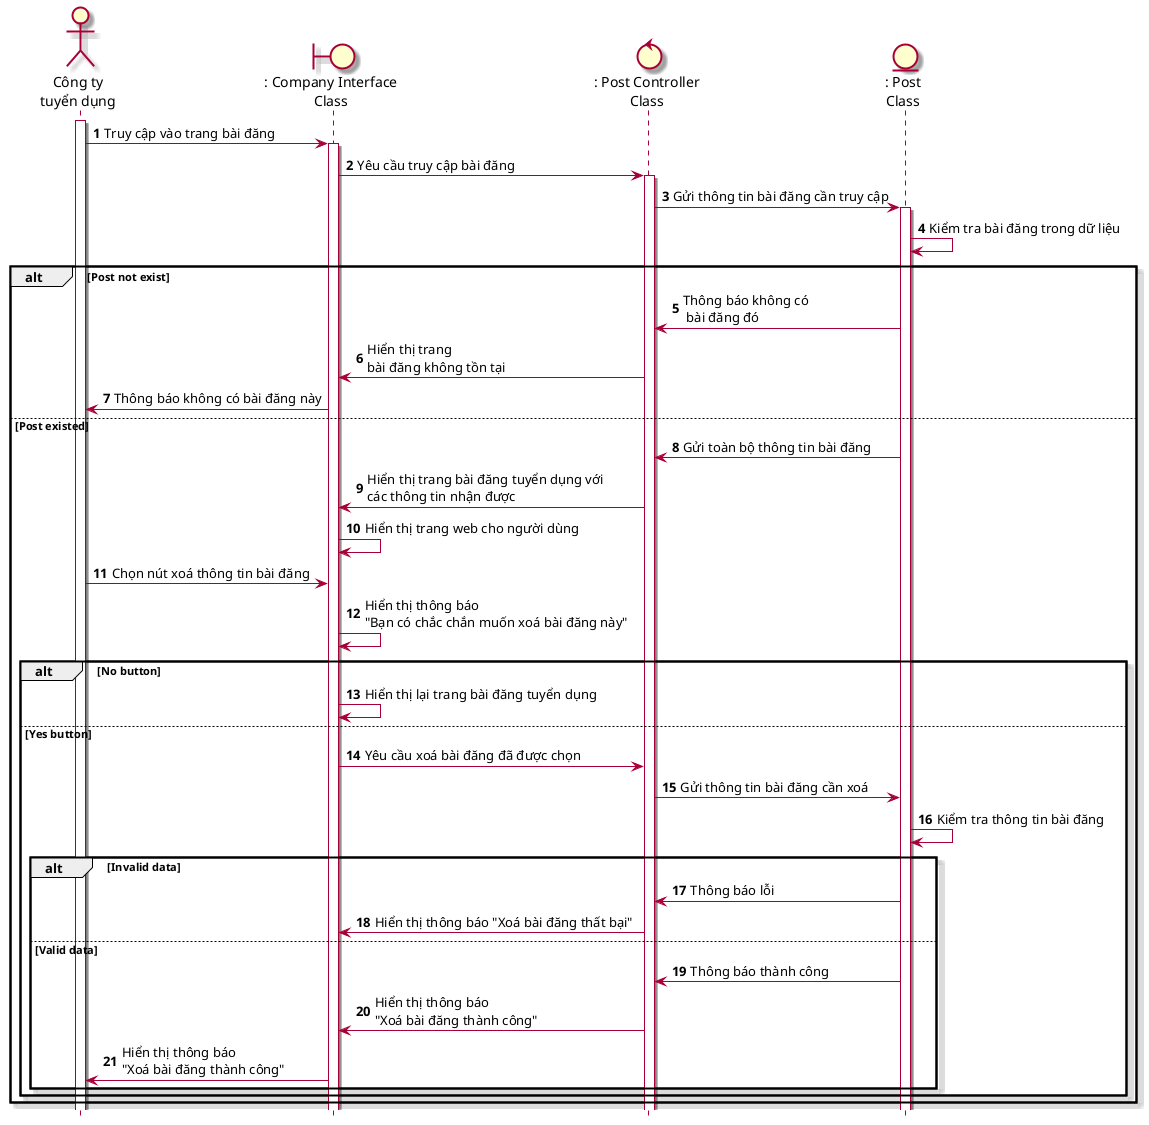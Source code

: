 @startuml SeqXoaBaiDang
skin rose
hide footbox
actor congTy as "Công ty\ntuyển dụng"
boundary companyInterface as ": Company Interface\nClass"
control postController as ": Post Controller\nClass"
entity Post as ": Post\nClass"
autonumber 
congTy++
congTy -> companyInterface++: Truy cập vào trang bài đăng
companyInterface-> postController++: Yêu cầu truy cập bài đăng
postController -> Post++:Gửi thông tin bài đăng cần truy cập
Post -> Post: Kiểm tra bài đăng trong dữ liệu
alt Post not exist
    Post-> postController: Thông báo không có\n bài đăng đó
    postController -> companyInterface: Hiển thị trang \nbài đăng không tồn tại 
    companyInterface -> congTy: Thông báo không có bài đăng này
else Post existed
    Post-> postController: Gửi toàn bộ thông tin bài đăng
    postController -> companyInterface: Hiển thị trang bài đăng tuyển dụng với \ncác thông tin nhận được
    companyInterface -> companyInterface: Hiển thị trang web cho người dùng
    congTy -> companyInterface: Chọn nút xoá thông tin bài đăng
    companyInterface -> companyInterface: Hiển thị thông báo \n"Bạn có chắc chắn muốn xoá bài đăng này"
    alt No button
    companyInterface->companyInterface: Hiển thị lại trang bài đăng tuyển dụng
    else Yes button
    companyInterface-> postController: Yêu cầu xoá bài đăng đã được chọn
    postController -> Post: Gửi thông tin bài đăng cần xoá 
    Post->Post: Kiểm tra thông tin bài đăng
    alt Invalid data
    Post->postController: Thông báo lỗi 
    postController -> companyInterface: Hiển thị thông báo "Xoá bài đăng thất bại"
    else Valid data
    Post->postController: Thông báo thành công
    postController -> companyInterface: Hiển thị thông báo \n"Xoá bài đăng thành công"
    companyInterface -> congTy: Hiển thị thông báo \n"Xoá bài đăng thành công"
   
    end
    end
end
@enduml